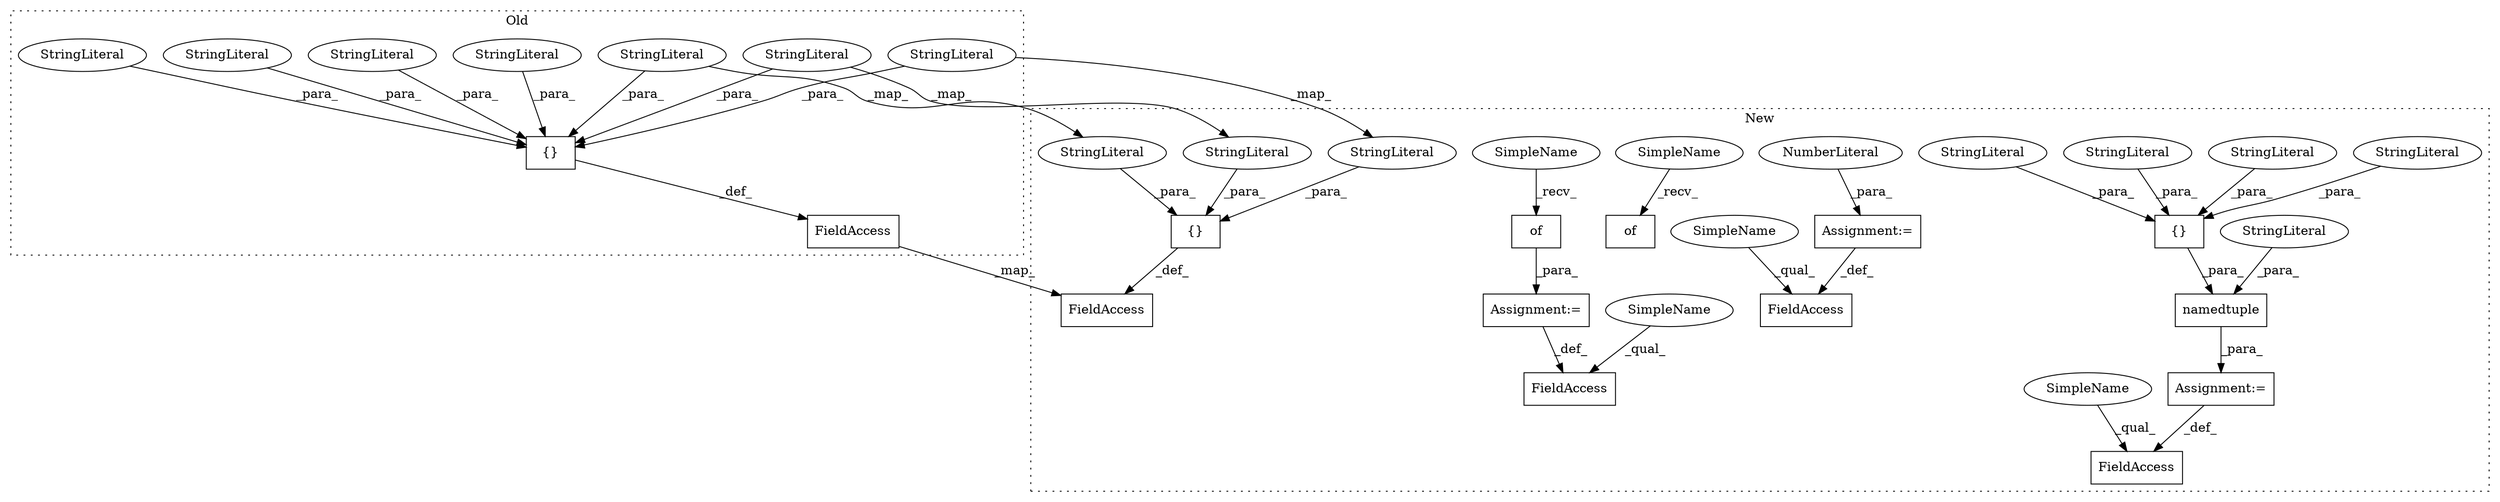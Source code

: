 digraph G {
subgraph cluster0 {
1 [label="{}" a="4" s="524,595" l="1,1" shape="box"];
15 [label="StringLiteral" a="45" s="569" l="8" shape="ellipse"];
16 [label="StringLiteral" a="45" s="562" l="6" shape="ellipse"];
17 [label="StringLiteral" a="45" s="578" l="17" shape="ellipse"];
19 [label="StringLiteral" a="45" s="555" l="6" shape="ellipse"];
23 [label="FieldAccess" a="22" s="472" l="9" shape="box"];
26 [label="StringLiteral" a="45" s="534" l="13" shape="ellipse"];
27 [label="StringLiteral" a="45" s="525" l="8" shape="ellipse"];
29 [label="StringLiteral" a="45" s="548" l="6" shape="ellipse"];
label = "Old";
style="dotted";
}
subgraph cluster1 {
2 [label="namedtuple" a="32" s="568,644" l="11,1" shape="box"];
3 [label="StringLiteral" a="45" s="579" l="10" shape="ellipse"];
4 [label="Assignment:=" a="7" s="555" l="1" shape="box"];
5 [label="{}" a="4" s="602,643" l="1,1" shape="box"];
6 [label="StringLiteral" a="45" s="626" l="17" shape="ellipse"];
7 [label="StringLiteral" a="45" s="610" l="6" shape="ellipse"];
8 [label="StringLiteral" a="45" s="617" l="8" shape="ellipse"];
9 [label="StringLiteral" a="45" s="603" l="6" shape="ellipse"];
10 [label="FieldAccess" a="22" s="542" l="13" shape="box"];
11 [label="FieldAccess" a="22" s="651" l="15" shape="box"];
12 [label="FieldAccess" a="22" s="681" l="10" shape="box"];
13 [label="of" a="32" s="671" l="4" shape="box"];
14 [label="of" a="32" s="435" l="4" shape="box"];
18 [label="Assignment:=" a="7" s="666" l="1" shape="box"];
20 [label="Assignment:=" a="7" s="691" l="1" shape="box"];
21 [label="NumberLiteral" a="34" s="692" l="1" shape="ellipse"];
22 [label="FieldAccess" a="22" s="445" l="11" shape="box"];
24 [label="{}" a="4" s="501,534" l="1,1" shape="box"];
25 [label="StringLiteral" a="45" s="514" l="13" shape="ellipse"];
28 [label="StringLiteral" a="45" s="502" l="11" shape="ellipse"];
30 [label="StringLiteral" a="45" s="528" l="6" shape="ellipse"];
31 [label="SimpleName" a="42" s="431" l="3" shape="ellipse"];
32 [label="SimpleName" a="42" s="667" l="3" shape="ellipse"];
33 [label="SimpleName" a="42" s="542" l="4" shape="ellipse"];
34 [label="SimpleName" a="42" s="681" l="4" shape="ellipse"];
35 [label="SimpleName" a="42" s="651" l="4" shape="ellipse"];
label = "New";
style="dotted";
}
1 -> 23 [label="_def_"];
2 -> 4 [label="_para_"];
3 -> 2 [label="_para_"];
4 -> 10 [label="_def_"];
5 -> 2 [label="_para_"];
6 -> 5 [label="_para_"];
7 -> 5 [label="_para_"];
8 -> 5 [label="_para_"];
9 -> 5 [label="_para_"];
13 -> 18 [label="_para_"];
15 -> 1 [label="_para_"];
16 -> 1 [label="_para_"];
17 -> 1 [label="_para_"];
18 -> 11 [label="_def_"];
19 -> 1 [label="_para_"];
20 -> 12 [label="_def_"];
21 -> 20 [label="_para_"];
23 -> 22 [label="_map_"];
24 -> 22 [label="_def_"];
25 -> 24 [label="_para_"];
26 -> 25 [label="_map_"];
26 -> 1 [label="_para_"];
27 -> 28 [label="_map_"];
27 -> 1 [label="_para_"];
28 -> 24 [label="_para_"];
29 -> 1 [label="_para_"];
29 -> 30 [label="_map_"];
30 -> 24 [label="_para_"];
31 -> 14 [label="_recv_"];
32 -> 13 [label="_recv_"];
33 -> 10 [label="_qual_"];
34 -> 12 [label="_qual_"];
35 -> 11 [label="_qual_"];
}